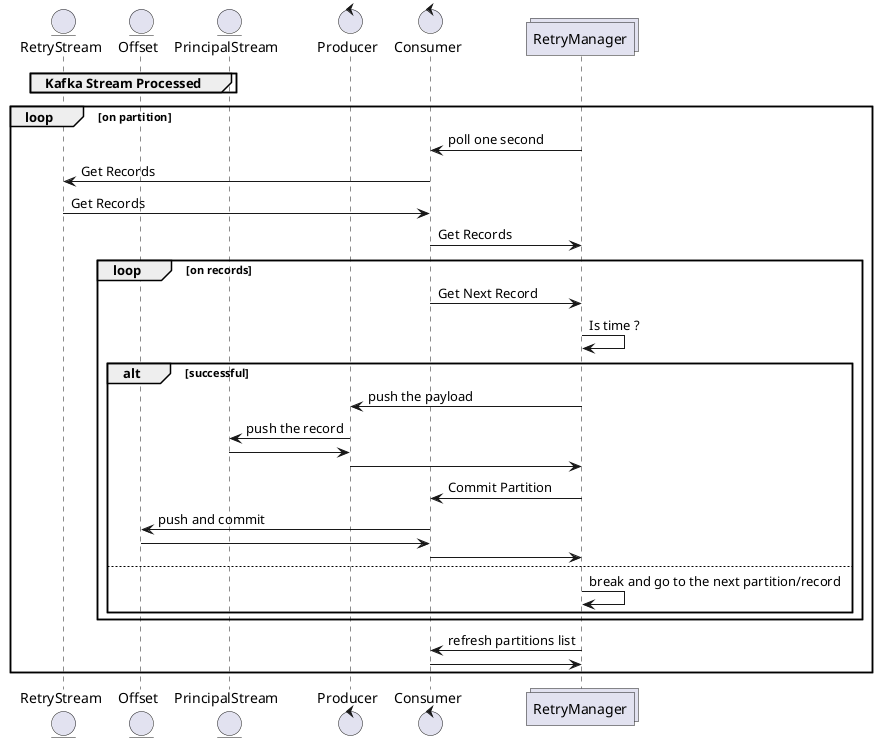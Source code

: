 @startuml

group Kafka Stream Processed
entity RetryStream
entity Offset
entity PrincipalStream

end


control Producer
control Consumer
collections  RetryManager


loop on partition

RetryManager -> Consumer : poll one second
RetryStream <- Consumer : Get Records
RetryStream -> Consumer : Get Records
RetryManager <- Consumer : Get Records
loop on records
	       
    Consumer -> RetryManager : Get Next Record
    RetryManager -> RetryManager : Is time ?
    alt successful 
        RetryManager -> Producer : push the payload
        Producer -> PrincipalStream : push the record
        Producer <- PrincipalStream
        RetryManager <- Producer
        RetryManager -> Consumer : Commit Partition
        Consumer -> Offset : push and commit
        Consumer <- Offset 
        RetryManager <- Consumer
    else
        RetryManager->RetryManager: break and go to the next partition/record
    end
    

end
RetryManager -> Consumer : refresh partitions list
RetryManager <- Consumer 

end



@enduml
